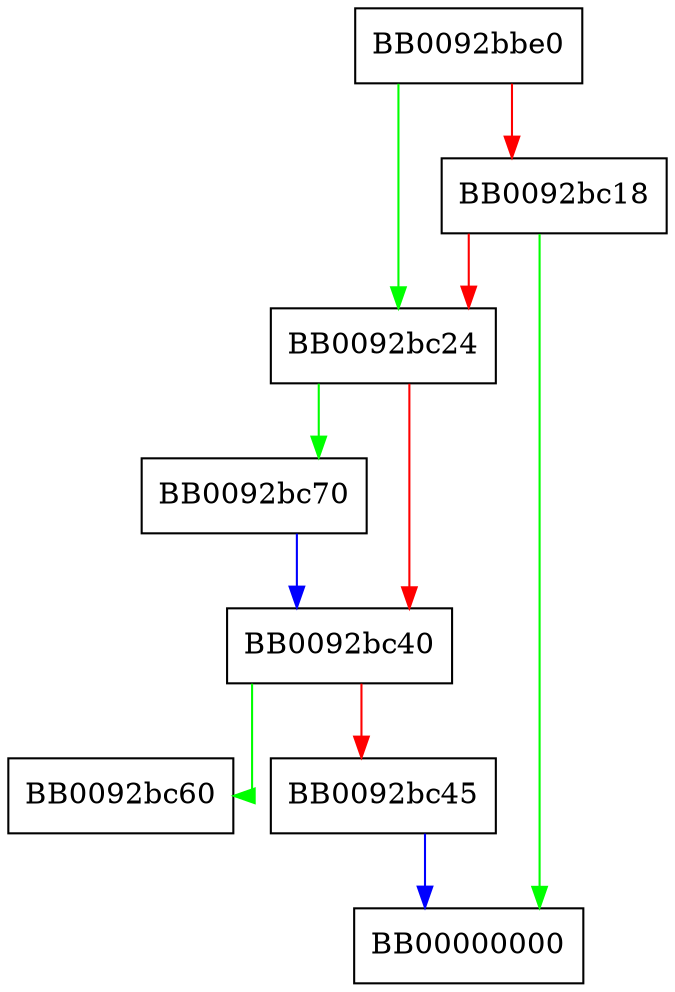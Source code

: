 digraph __register_frame_info_table {
  node [shape="box"];
  graph [splines=ortho];
  BB0092bbe0 -> BB0092bc24 [color="green"];
  BB0092bbe0 -> BB0092bc18 [color="red"];
  BB0092bc18 -> BB00000000 [color="green"];
  BB0092bc18 -> BB0092bc24 [color="red"];
  BB0092bc24 -> BB0092bc70 [color="green"];
  BB0092bc24 -> BB0092bc40 [color="red"];
  BB0092bc40 -> BB0092bc60 [color="green"];
  BB0092bc40 -> BB0092bc45 [color="red"];
  BB0092bc45 -> BB00000000 [color="blue"];
  BB0092bc70 -> BB0092bc40 [color="blue"];
}